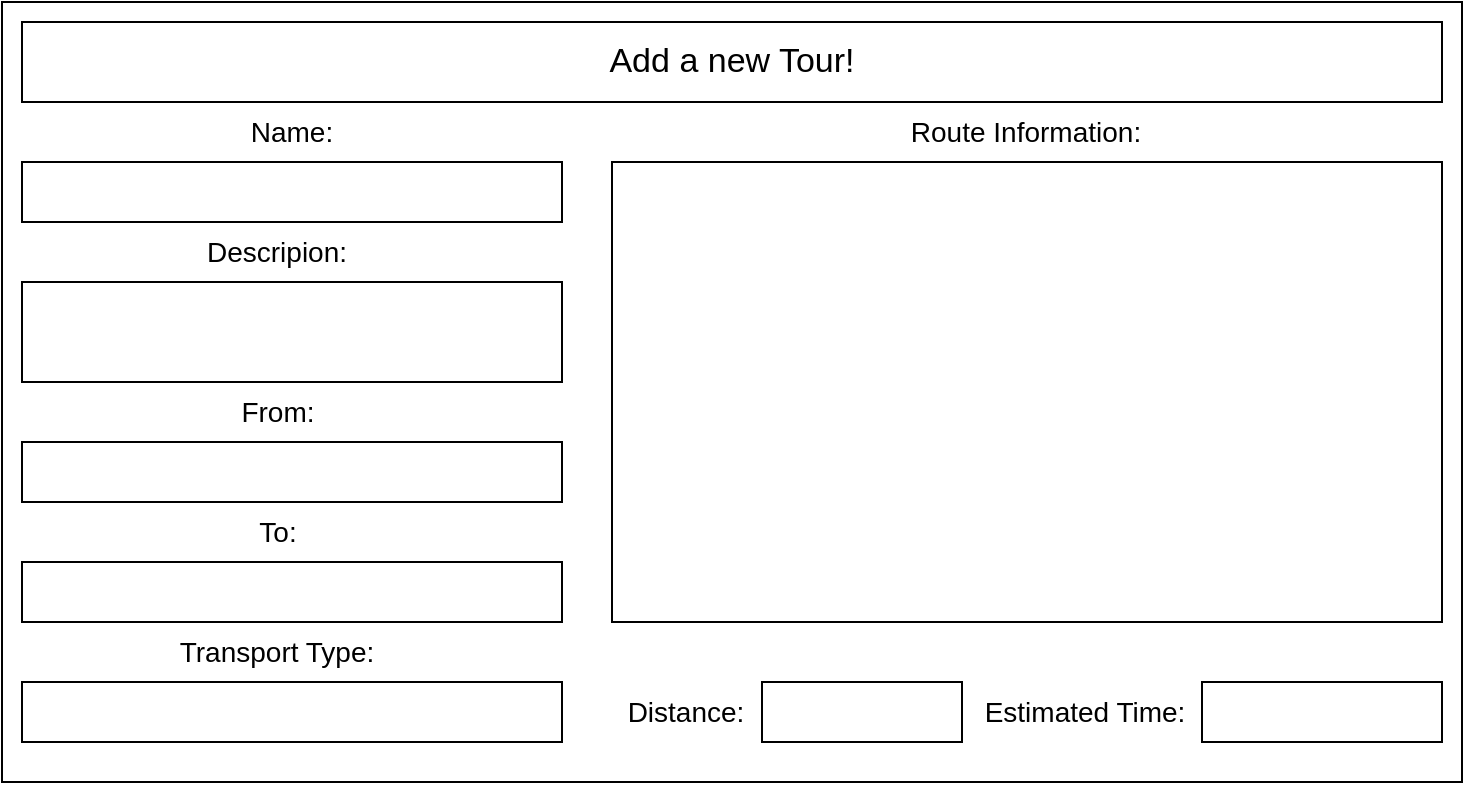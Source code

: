 <mxfile version="24.0.5" type="device">
  <diagram name="Seite-1" id="okwlnaT5daLVfaedDc0s">
    <mxGraphModel dx="756" dy="1060" grid="1" gridSize="10" guides="1" tooltips="1" connect="1" arrows="1" fold="1" page="1" pageScale="1" pageWidth="827" pageHeight="1169" math="0" shadow="0">
      <root>
        <mxCell id="0" />
        <mxCell id="1" parent="0" />
        <mxCell id="S9L9W9NkU6gXjfszzeW7-1" value="" style="rounded=0;whiteSpace=wrap;html=1;" vertex="1" parent="1">
          <mxGeometry x="40" y="210" width="730" height="390" as="geometry" />
        </mxCell>
        <mxCell id="S9L9W9NkU6gXjfszzeW7-2" value="" style="rounded=0;whiteSpace=wrap;html=1;" vertex="1" parent="1">
          <mxGeometry x="50" y="220" width="710" height="40" as="geometry" />
        </mxCell>
        <mxCell id="S9L9W9NkU6gXjfszzeW7-3" value="&lt;font style=&quot;font-size: 17px;&quot;&gt;Add a new Tour!&lt;/font&gt;" style="text;html=1;align=center;verticalAlign=middle;whiteSpace=wrap;rounded=0;" vertex="1" parent="1">
          <mxGeometry x="155" y="225" width="500" height="30" as="geometry" />
        </mxCell>
        <mxCell id="S9L9W9NkU6gXjfszzeW7-4" value="&lt;font style=&quot;font-size: 14px;&quot;&gt;Name:&lt;/font&gt;" style="text;html=1;align=center;verticalAlign=middle;whiteSpace=wrap;rounded=0;" vertex="1" parent="1">
          <mxGeometry x="155" y="260" width="60" height="30" as="geometry" />
        </mxCell>
        <mxCell id="S9L9W9NkU6gXjfszzeW7-5" value="" style="rounded=0;whiteSpace=wrap;html=1;" vertex="1" parent="1">
          <mxGeometry x="50" y="290" width="270" height="30" as="geometry" />
        </mxCell>
        <mxCell id="S9L9W9NkU6gXjfszzeW7-6" value="" style="rounded=0;whiteSpace=wrap;html=1;" vertex="1" parent="1">
          <mxGeometry x="50" y="350" width="270" height="50" as="geometry" />
        </mxCell>
        <mxCell id="S9L9W9NkU6gXjfszzeW7-7" value="&lt;font style=&quot;font-size: 14px;&quot;&gt;Descripion:&lt;/font&gt;" style="text;html=1;align=center;verticalAlign=middle;whiteSpace=wrap;rounded=0;" vertex="1" parent="1">
          <mxGeometry x="140" y="320" width="75" height="30" as="geometry" />
        </mxCell>
        <mxCell id="S9L9W9NkU6gXjfszzeW7-8" value="" style="rounded=0;whiteSpace=wrap;html=1;" vertex="1" parent="1">
          <mxGeometry x="50" y="430" width="270" height="30" as="geometry" />
        </mxCell>
        <mxCell id="S9L9W9NkU6gXjfszzeW7-9" value="&lt;font style=&quot;font-size: 14px;&quot;&gt;From:&lt;/font&gt;" style="text;html=1;align=center;verticalAlign=middle;whiteSpace=wrap;rounded=0;" vertex="1" parent="1">
          <mxGeometry x="147.5" y="400" width="60" height="30" as="geometry" />
        </mxCell>
        <mxCell id="S9L9W9NkU6gXjfszzeW7-10" value="" style="rounded=0;whiteSpace=wrap;html=1;" vertex="1" parent="1">
          <mxGeometry x="50" y="550" width="270" height="30" as="geometry" />
        </mxCell>
        <mxCell id="S9L9W9NkU6gXjfszzeW7-11" value="&lt;font style=&quot;font-size: 14px;&quot;&gt;Transport Type:&lt;/font&gt;" style="text;html=1;align=center;verticalAlign=middle;whiteSpace=wrap;rounded=0;" vertex="1" parent="1">
          <mxGeometry x="116.25" y="520" width="122.5" height="30" as="geometry" />
        </mxCell>
        <mxCell id="S9L9W9NkU6gXjfszzeW7-13" value="&lt;font style=&quot;font-size: 14px;&quot;&gt;To:&lt;/font&gt;" style="text;html=1;align=center;verticalAlign=middle;whiteSpace=wrap;rounded=0;" vertex="1" parent="1">
          <mxGeometry x="147.5" y="460" width="60" height="30" as="geometry" />
        </mxCell>
        <mxCell id="S9L9W9NkU6gXjfszzeW7-14" value="" style="rounded=0;whiteSpace=wrap;html=1;" vertex="1" parent="1">
          <mxGeometry x="50" y="490" width="270" height="30" as="geometry" />
        </mxCell>
        <mxCell id="S9L9W9NkU6gXjfszzeW7-16" value="" style="rounded=0;whiteSpace=wrap;html=1;" vertex="1" parent="1">
          <mxGeometry x="345" y="290" width="415" height="230" as="geometry" />
        </mxCell>
        <mxCell id="S9L9W9NkU6gXjfszzeW7-18" value="&lt;span style=&quot;font-size: 14px;&quot;&gt;Route Information:&lt;/span&gt;" style="text;html=1;align=center;verticalAlign=middle;whiteSpace=wrap;rounded=0;" vertex="1" parent="1">
          <mxGeometry x="484.38" y="260" width="136.25" height="30" as="geometry" />
        </mxCell>
        <mxCell id="S9L9W9NkU6gXjfszzeW7-19" value="&lt;font style=&quot;font-size: 14px;&quot;&gt;Distance:&lt;/font&gt;" style="text;html=1;align=center;verticalAlign=middle;whiteSpace=wrap;rounded=0;" vertex="1" parent="1">
          <mxGeometry x="343.75" y="550" width="76.25" height="30" as="geometry" />
        </mxCell>
        <mxCell id="S9L9W9NkU6gXjfszzeW7-20" value="" style="rounded=0;whiteSpace=wrap;html=1;" vertex="1" parent="1">
          <mxGeometry x="420" y="550" width="100" height="30" as="geometry" />
        </mxCell>
        <mxCell id="S9L9W9NkU6gXjfszzeW7-21" value="&lt;font style=&quot;font-size: 14px;&quot;&gt;Estimated Time:&lt;/font&gt;" style="text;html=1;align=center;verticalAlign=middle;whiteSpace=wrap;rounded=0;" vertex="1" parent="1">
          <mxGeometry x="520" y="550" width="122.5" height="30" as="geometry" />
        </mxCell>
        <mxCell id="S9L9W9NkU6gXjfszzeW7-22" value="" style="rounded=0;whiteSpace=wrap;html=1;" vertex="1" parent="1">
          <mxGeometry x="640" y="550" width="120" height="30" as="geometry" />
        </mxCell>
      </root>
    </mxGraphModel>
  </diagram>
</mxfile>

